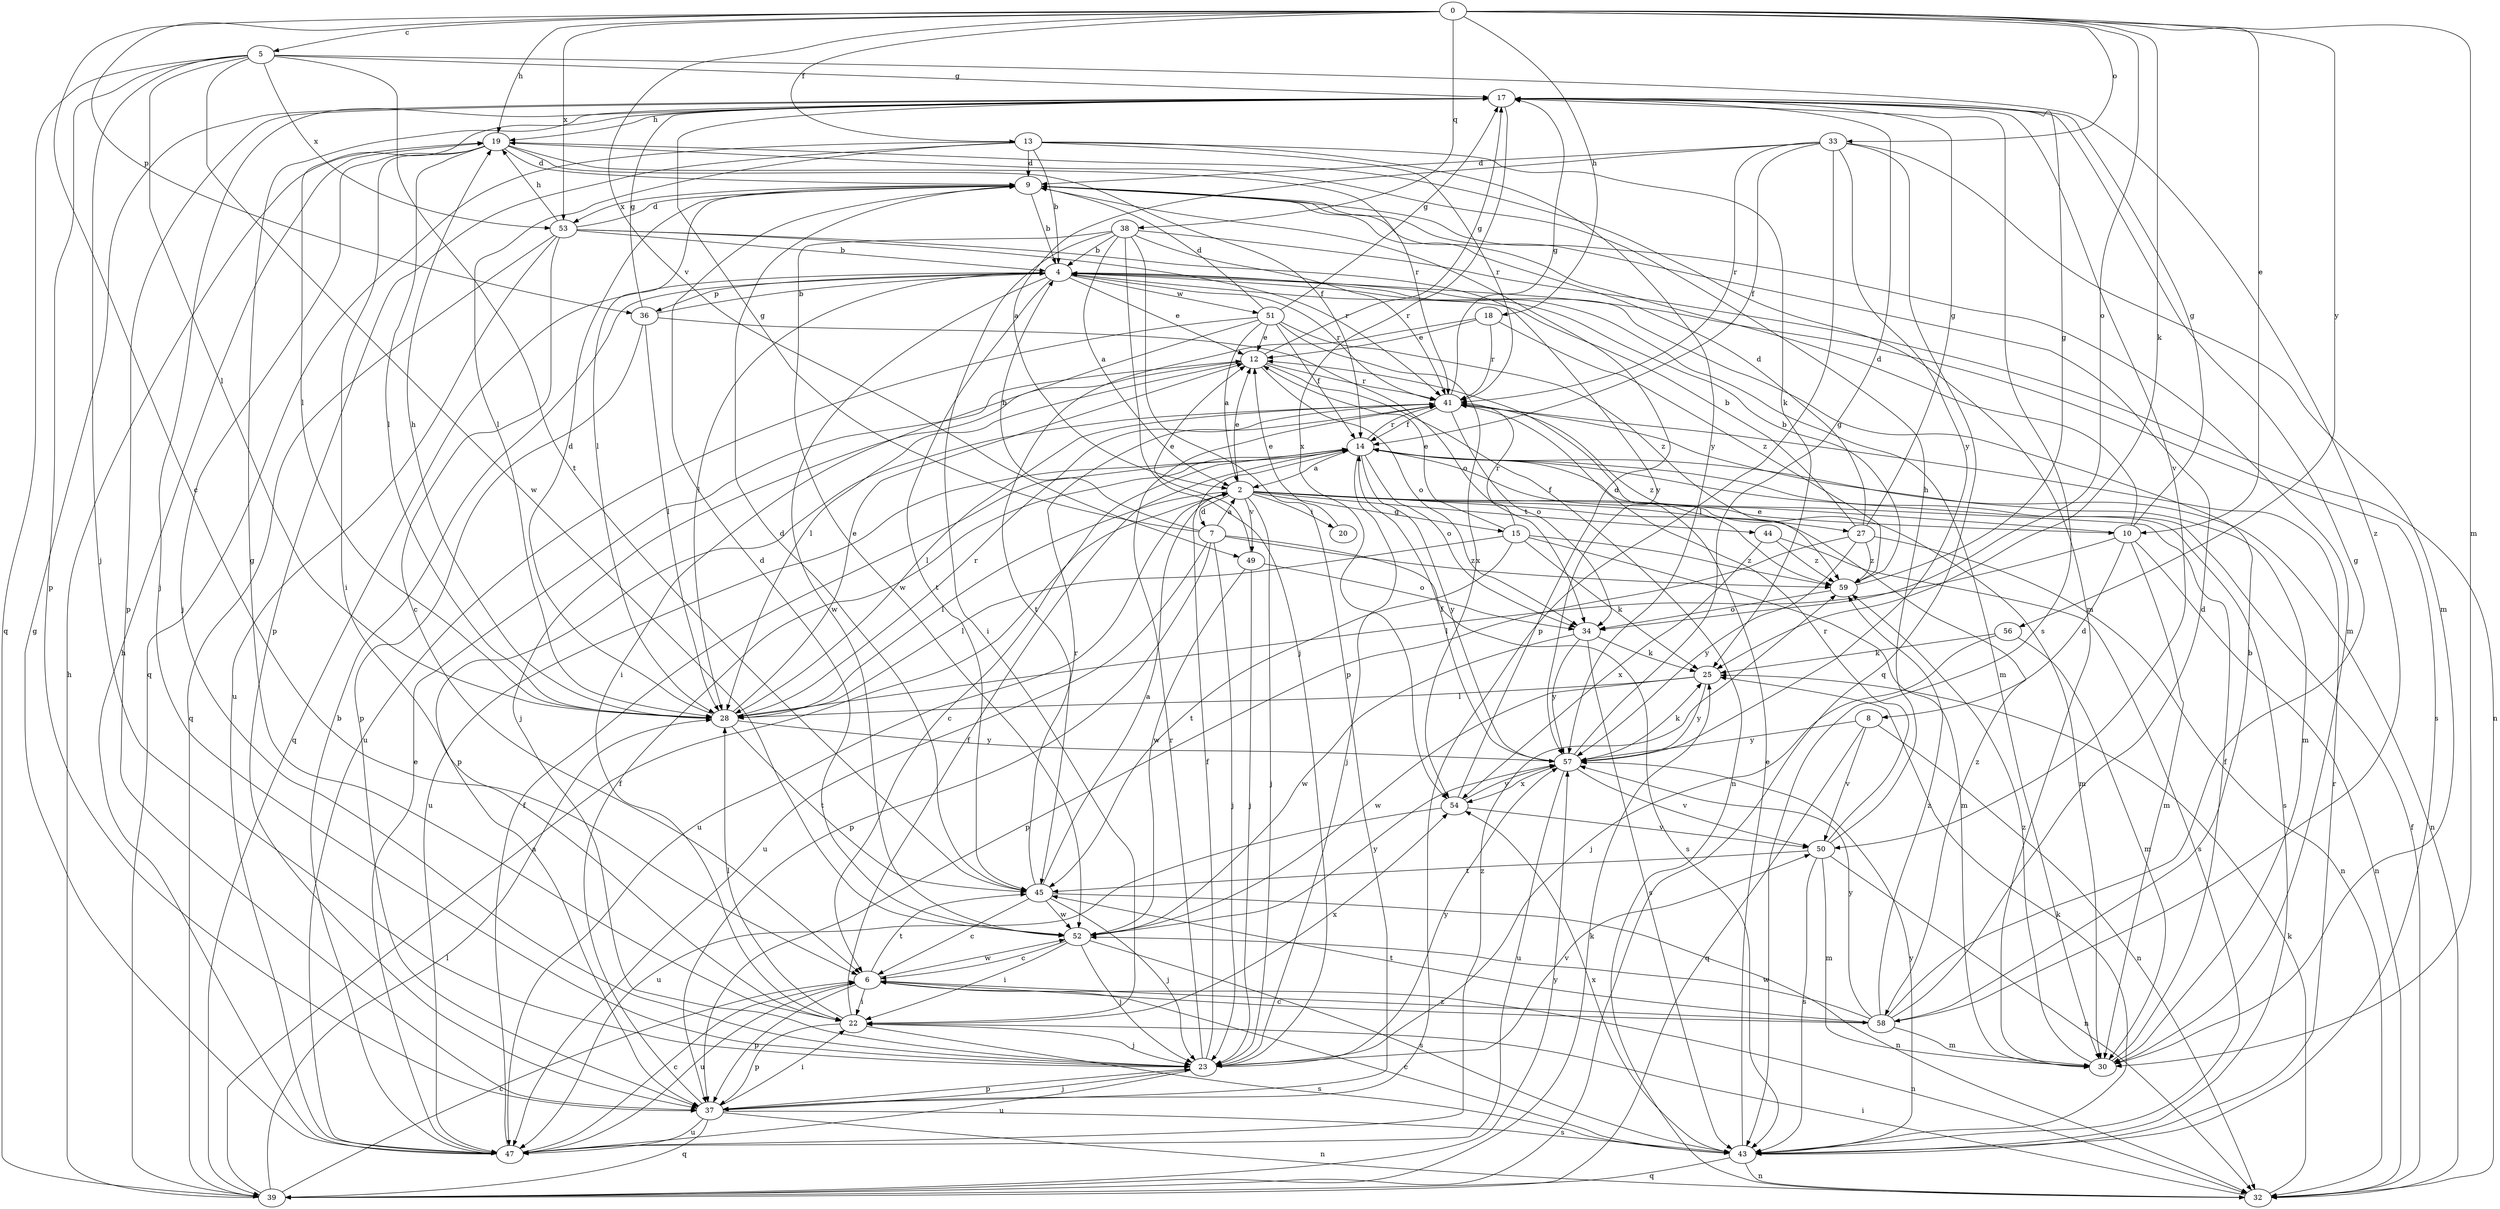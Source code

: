 strict digraph  {
0;
2;
4;
5;
6;
7;
8;
9;
10;
12;
13;
14;
15;
17;
18;
19;
20;
22;
23;
25;
27;
28;
30;
32;
33;
34;
36;
37;
38;
39;
41;
43;
44;
45;
47;
49;
50;
51;
52;
53;
54;
56;
57;
58;
59;
0 -> 5  [label=c];
0 -> 6  [label=c];
0 -> 10  [label=e];
0 -> 13  [label=f];
0 -> 18  [label=h];
0 -> 19  [label=h];
0 -> 25  [label=k];
0 -> 30  [label=m];
0 -> 33  [label=o];
0 -> 34  [label=o];
0 -> 36  [label=p];
0 -> 38  [label=q];
0 -> 49  [label=v];
0 -> 53  [label=x];
0 -> 56  [label=y];
2 -> 7  [label=d];
2 -> 10  [label=e];
2 -> 12  [label=e];
2 -> 15  [label=g];
2 -> 20  [label=i];
2 -> 23  [label=j];
2 -> 27  [label=l];
2 -> 28  [label=l];
2 -> 30  [label=m];
2 -> 44  [label=t];
2 -> 47  [label=u];
2 -> 49  [label=v];
2 -> 58  [label=z];
4 -> 12  [label=e];
4 -> 28  [label=l];
4 -> 30  [label=m];
4 -> 36  [label=p];
4 -> 39  [label=q];
4 -> 41  [label=r];
4 -> 43  [label=s];
4 -> 45  [label=t];
4 -> 51  [label=w];
4 -> 52  [label=w];
5 -> 17  [label=g];
5 -> 23  [label=j];
5 -> 28  [label=l];
5 -> 37  [label=p];
5 -> 39  [label=q];
5 -> 45  [label=t];
5 -> 52  [label=w];
5 -> 53  [label=x];
5 -> 58  [label=z];
6 -> 22  [label=i];
6 -> 32  [label=n];
6 -> 37  [label=p];
6 -> 45  [label=t];
6 -> 47  [label=u];
6 -> 52  [label=w];
6 -> 58  [label=z];
7 -> 2  [label=a];
7 -> 4  [label=b];
7 -> 17  [label=g];
7 -> 23  [label=j];
7 -> 37  [label=p];
7 -> 43  [label=s];
7 -> 47  [label=u];
7 -> 59  [label=z];
8 -> 32  [label=n];
8 -> 39  [label=q];
8 -> 50  [label=v];
8 -> 57  [label=y];
9 -> 4  [label=b];
9 -> 28  [label=l];
9 -> 30  [label=m];
9 -> 53  [label=x];
10 -> 8  [label=d];
10 -> 9  [label=d];
10 -> 14  [label=f];
10 -> 17  [label=g];
10 -> 28  [label=l];
10 -> 30  [label=m];
10 -> 32  [label=n];
12 -> 17  [label=g];
12 -> 23  [label=j];
12 -> 28  [label=l];
12 -> 32  [label=n];
12 -> 34  [label=o];
12 -> 41  [label=r];
13 -> 4  [label=b];
13 -> 9  [label=d];
13 -> 25  [label=k];
13 -> 28  [label=l];
13 -> 37  [label=p];
13 -> 39  [label=q];
13 -> 41  [label=r];
13 -> 57  [label=y];
14 -> 2  [label=a];
14 -> 6  [label=c];
14 -> 23  [label=j];
14 -> 32  [label=n];
14 -> 34  [label=o];
14 -> 41  [label=r];
14 -> 43  [label=s];
14 -> 47  [label=u];
14 -> 57  [label=y];
15 -> 12  [label=e];
15 -> 25  [label=k];
15 -> 28  [label=l];
15 -> 30  [label=m];
15 -> 41  [label=r];
15 -> 45  [label=t];
15 -> 59  [label=z];
17 -> 19  [label=h];
17 -> 23  [label=j];
17 -> 28  [label=l];
17 -> 37  [label=p];
17 -> 43  [label=s];
17 -> 50  [label=v];
17 -> 54  [label=x];
18 -> 12  [label=e];
18 -> 41  [label=r];
18 -> 45  [label=t];
18 -> 59  [label=z];
19 -> 9  [label=d];
19 -> 14  [label=f];
19 -> 22  [label=i];
19 -> 23  [label=j];
19 -> 28  [label=l];
19 -> 30  [label=m];
19 -> 41  [label=r];
20 -> 12  [label=e];
22 -> 14  [label=f];
22 -> 17  [label=g];
22 -> 23  [label=j];
22 -> 28  [label=l];
22 -> 37  [label=p];
22 -> 43  [label=s];
22 -> 54  [label=x];
23 -> 14  [label=f];
23 -> 37  [label=p];
23 -> 41  [label=r];
23 -> 47  [label=u];
23 -> 50  [label=v];
23 -> 57  [label=y];
25 -> 28  [label=l];
25 -> 52  [label=w];
25 -> 57  [label=y];
27 -> 4  [label=b];
27 -> 9  [label=d];
27 -> 17  [label=g];
27 -> 32  [label=n];
27 -> 37  [label=p];
27 -> 57  [label=y];
27 -> 59  [label=z];
28 -> 9  [label=d];
28 -> 12  [label=e];
28 -> 19  [label=h];
28 -> 41  [label=r];
28 -> 45  [label=t];
28 -> 57  [label=y];
30 -> 14  [label=f];
30 -> 59  [label=z];
32 -> 14  [label=f];
32 -> 22  [label=i];
32 -> 25  [label=k];
33 -> 2  [label=a];
33 -> 9  [label=d];
33 -> 14  [label=f];
33 -> 30  [label=m];
33 -> 37  [label=p];
33 -> 39  [label=q];
33 -> 41  [label=r];
33 -> 57  [label=y];
34 -> 25  [label=k];
34 -> 43  [label=s];
34 -> 52  [label=w];
34 -> 57  [label=y];
36 -> 4  [label=b];
36 -> 17  [label=g];
36 -> 28  [label=l];
36 -> 34  [label=o];
36 -> 37  [label=p];
37 -> 14  [label=f];
37 -> 22  [label=i];
37 -> 23  [label=j];
37 -> 32  [label=n];
37 -> 39  [label=q];
37 -> 43  [label=s];
37 -> 47  [label=u];
38 -> 2  [label=a];
38 -> 4  [label=b];
38 -> 22  [label=i];
38 -> 23  [label=j];
38 -> 32  [label=n];
38 -> 37  [label=p];
38 -> 41  [label=r];
38 -> 52  [label=w];
39 -> 2  [label=a];
39 -> 6  [label=c];
39 -> 19  [label=h];
39 -> 25  [label=k];
39 -> 28  [label=l];
39 -> 57  [label=y];
41 -> 14  [label=f];
41 -> 17  [label=g];
41 -> 28  [label=l];
41 -> 30  [label=m];
41 -> 34  [label=o];
41 -> 37  [label=p];
41 -> 59  [label=z];
43 -> 6  [label=c];
43 -> 12  [label=e];
43 -> 25  [label=k];
43 -> 32  [label=n];
43 -> 39  [label=q];
43 -> 41  [label=r];
43 -> 54  [label=x];
43 -> 57  [label=y];
44 -> 43  [label=s];
44 -> 54  [label=x];
44 -> 59  [label=z];
45 -> 2  [label=a];
45 -> 6  [label=c];
45 -> 9  [label=d];
45 -> 23  [label=j];
45 -> 32  [label=n];
45 -> 41  [label=r];
45 -> 52  [label=w];
47 -> 4  [label=b];
47 -> 6  [label=c];
47 -> 12  [label=e];
47 -> 14  [label=f];
47 -> 17  [label=g];
47 -> 19  [label=h];
47 -> 59  [label=z];
49 -> 12  [label=e];
49 -> 23  [label=j];
49 -> 34  [label=o];
49 -> 52  [label=w];
50 -> 19  [label=h];
50 -> 30  [label=m];
50 -> 32  [label=n];
50 -> 41  [label=r];
50 -> 43  [label=s];
50 -> 45  [label=t];
51 -> 2  [label=a];
51 -> 9  [label=d];
51 -> 12  [label=e];
51 -> 14  [label=f];
51 -> 17  [label=g];
51 -> 22  [label=i];
51 -> 47  [label=u];
51 -> 54  [label=x];
51 -> 59  [label=z];
52 -> 6  [label=c];
52 -> 9  [label=d];
52 -> 22  [label=i];
52 -> 23  [label=j];
52 -> 43  [label=s];
52 -> 57  [label=y];
53 -> 4  [label=b];
53 -> 6  [label=c];
53 -> 9  [label=d];
53 -> 19  [label=h];
53 -> 39  [label=q];
53 -> 41  [label=r];
53 -> 47  [label=u];
53 -> 57  [label=y];
54 -> 9  [label=d];
54 -> 47  [label=u];
54 -> 50  [label=v];
54 -> 57  [label=y];
56 -> 23  [label=j];
56 -> 25  [label=k];
56 -> 30  [label=m];
57 -> 14  [label=f];
57 -> 17  [label=g];
57 -> 25  [label=k];
57 -> 47  [label=u];
57 -> 50  [label=v];
57 -> 54  [label=x];
58 -> 4  [label=b];
58 -> 6  [label=c];
58 -> 9  [label=d];
58 -> 17  [label=g];
58 -> 30  [label=m];
58 -> 45  [label=t];
58 -> 52  [label=w];
58 -> 57  [label=y];
58 -> 59  [label=z];
59 -> 4  [label=b];
59 -> 17  [label=g];
59 -> 34  [label=o];
}
